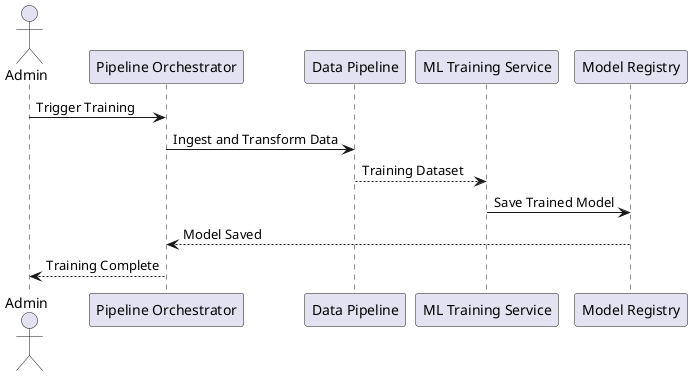 @startuml
actor Admin
participant "Pipeline Orchestrator" as PO
participant "Data Pipeline" as DP
participant "ML Training Service" as MLT
participant "Model Registry" as MR

Admin -> PO: Trigger Training
PO -> DP: Ingest and Transform Data
DP --> MLT: Training Dataset
MLT -> MR: Save Trained Model
MR --> PO: Model Saved
PO --> Admin: Training Complete
@enduml
